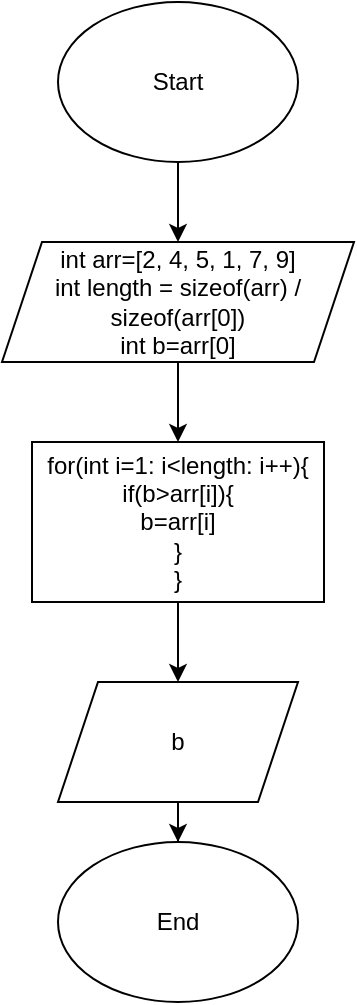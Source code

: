<mxfile version="25.0.1">
  <diagram name="Trang-1" id="PWqbAUBDVDg0_NG8nob6">
    <mxGraphModel dx="1050" dy="522" grid="1" gridSize="10" guides="1" tooltips="1" connect="1" arrows="1" fold="1" page="1" pageScale="1" pageWidth="827" pageHeight="1169" math="0" shadow="0">
      <root>
        <mxCell id="0" />
        <mxCell id="1" parent="0" />
        <mxCell id="DMvfr0gqALd61OnoALRq-3" style="edgeStyle=orthogonalEdgeStyle;rounded=0;orthogonalLoop=1;jettySize=auto;html=1;entryX=0.5;entryY=0;entryDx=0;entryDy=0;" edge="1" parent="1" source="DMvfr0gqALd61OnoALRq-1" target="DMvfr0gqALd61OnoALRq-2">
          <mxGeometry relative="1" as="geometry" />
        </mxCell>
        <mxCell id="DMvfr0gqALd61OnoALRq-1" value="Start" style="ellipse;whiteSpace=wrap;html=1;" vertex="1" parent="1">
          <mxGeometry x="354" y="80" width="120" height="80" as="geometry" />
        </mxCell>
        <mxCell id="DMvfr0gqALd61OnoALRq-5" style="edgeStyle=orthogonalEdgeStyle;rounded=0;orthogonalLoop=1;jettySize=auto;html=1;entryX=0.5;entryY=0;entryDx=0;entryDy=0;" edge="1" parent="1" source="DMvfr0gqALd61OnoALRq-2" target="DMvfr0gqALd61OnoALRq-4">
          <mxGeometry relative="1" as="geometry" />
        </mxCell>
        <mxCell id="DMvfr0gqALd61OnoALRq-2" value="int arr=[2, 4, 5, 1, 7, 9]&lt;div&gt;&lt;span class=&quot;hljs-type&quot;&gt;int&lt;/span&gt; length = &lt;span class=&quot;hljs-keyword&quot;&gt;sizeof&lt;/span&gt;(arr) / &lt;span class=&quot;hljs-keyword&quot;&gt;sizeof&lt;/span&gt;(arr[&lt;span class=&quot;hljs-number&quot;&gt;0&lt;/span&gt;])&lt;/div&gt;&lt;div&gt;int b=arr[0]&lt;/div&gt;" style="shape=parallelogram;perimeter=parallelogramPerimeter;whiteSpace=wrap;html=1;fixedSize=1;" vertex="1" parent="1">
          <mxGeometry x="326" y="200" width="176" height="60" as="geometry" />
        </mxCell>
        <mxCell id="DMvfr0gqALd61OnoALRq-7" style="edgeStyle=orthogonalEdgeStyle;rounded=0;orthogonalLoop=1;jettySize=auto;html=1;entryX=0.5;entryY=0;entryDx=0;entryDy=0;" edge="1" parent="1" source="DMvfr0gqALd61OnoALRq-4" target="DMvfr0gqALd61OnoALRq-6">
          <mxGeometry relative="1" as="geometry" />
        </mxCell>
        <mxCell id="DMvfr0gqALd61OnoALRq-4" value="for(int i=1: i&amp;lt;length: i++){&lt;br&gt;if(b&amp;gt;arr[i]){&lt;br&gt;b=arr[i]&lt;br&gt;}&lt;br&gt;}" style="rounded=0;whiteSpace=wrap;html=1;" vertex="1" parent="1">
          <mxGeometry x="341" y="300" width="146" height="80" as="geometry" />
        </mxCell>
        <mxCell id="DMvfr0gqALd61OnoALRq-9" style="edgeStyle=orthogonalEdgeStyle;rounded=0;orthogonalLoop=1;jettySize=auto;html=1;" edge="1" parent="1" source="DMvfr0gqALd61OnoALRq-6" target="DMvfr0gqALd61OnoALRq-8">
          <mxGeometry relative="1" as="geometry" />
        </mxCell>
        <mxCell id="DMvfr0gqALd61OnoALRq-6" value="b" style="shape=parallelogram;perimeter=parallelogramPerimeter;whiteSpace=wrap;html=1;fixedSize=1;" vertex="1" parent="1">
          <mxGeometry x="354" y="420" width="120" height="60" as="geometry" />
        </mxCell>
        <mxCell id="DMvfr0gqALd61OnoALRq-8" value="End" style="ellipse;whiteSpace=wrap;html=1;" vertex="1" parent="1">
          <mxGeometry x="354" y="500" width="120" height="80" as="geometry" />
        </mxCell>
      </root>
    </mxGraphModel>
  </diagram>
</mxfile>
